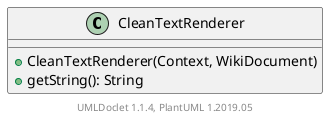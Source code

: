 @startuml

    class CleanTextRenderer [[CleanTextRenderer.html]] {
        +CleanTextRenderer(Context, WikiDocument)
        +getString(): String
    }


    center footer UMLDoclet 1.1.4, PlantUML 1.2019.05
@enduml
